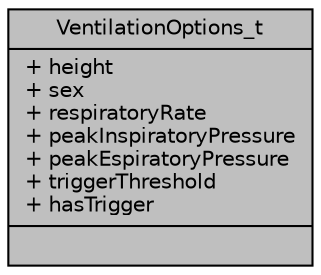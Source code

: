 digraph "VentilationOptions_t"
{
 // INTERACTIVE_SVG=YES
 // LATEX_PDF_SIZE
  edge [fontname="Helvetica",fontsize="10",labelfontname="Helvetica",labelfontsize="10"];
  node [fontname="Helvetica",fontsize="10",shape=record];
  Node1 [label="{VentilationOptions_t\n|+ height\l+ sex\l+ respiratoryRate\l+ peakInspiratoryPressure\l+ peakEspiratoryPressure\l+ triggerThreshold\l+ hasTrigger\l|}",height=0.2,width=0.4,color="black", fillcolor="grey75", style="filled", fontcolor="black",tooltip=" "];
}
